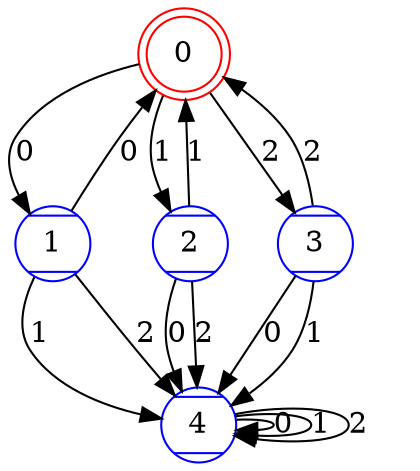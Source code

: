 digraph{
0 [color=red, style=striped, shape=doublecircle]
1 [color=blue, style=striped, shape=Mcircle]
2 [color=blue, style=striped, shape=Mcircle]
3 [color=blue, style=striped, shape=Mcircle]
4 [color=blue, style=striped, shape=Mcircle]
0->1 [label=0]
0->2 [label=1]
0->3 [label=2]
1->0 [label=0]
1->4 [label=1]
1->4 [label=2]
2->4 [label=0]
2->0 [label=1]
2->4 [label=2]
3->4 [label=0]
3->4 [label=1]
3->0 [label=2]
4->4 [label=0]
4->4 [label=1]
4->4 [label=2]
}
